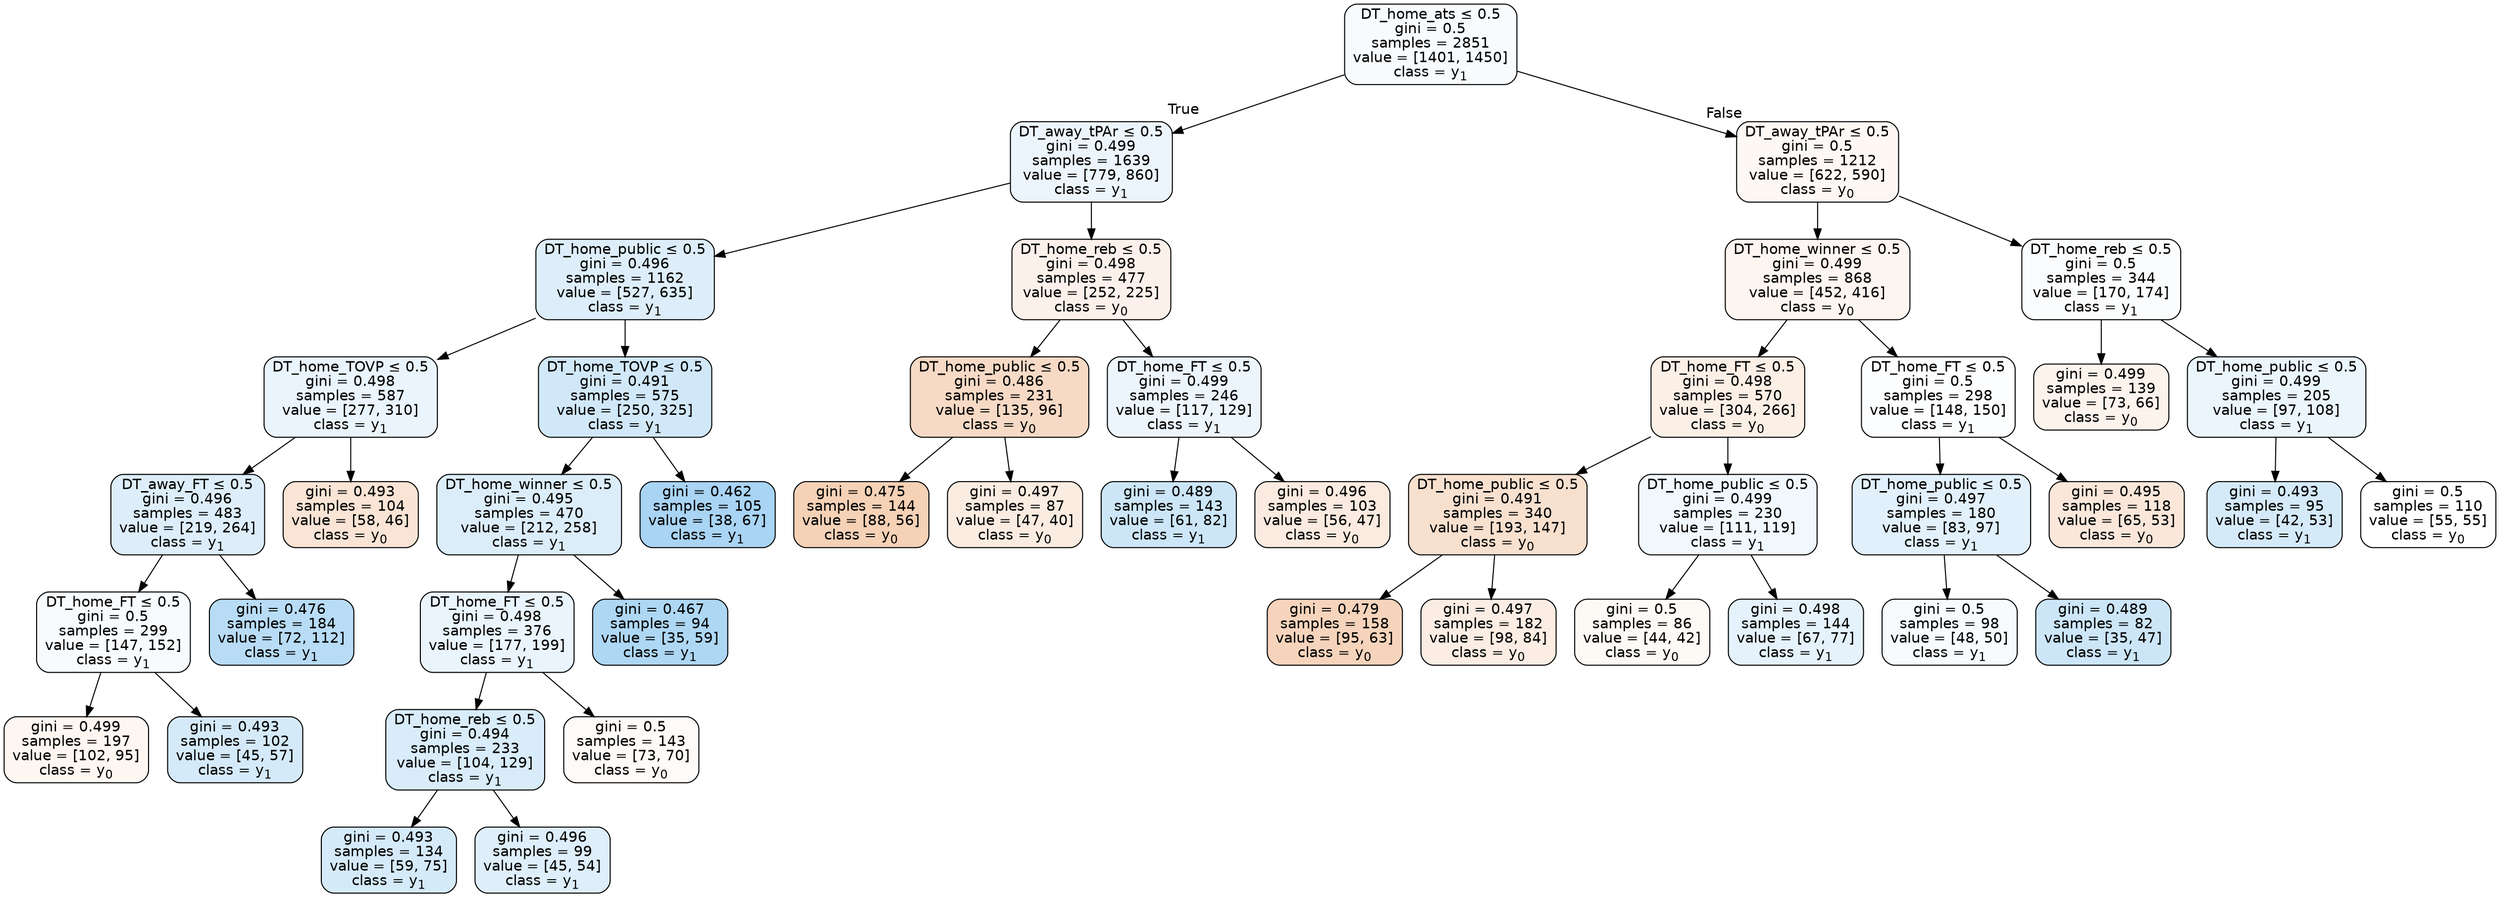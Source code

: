 digraph Tree {
node [shape=box, style="filled, rounded", color="black", fontname=helvetica] ;
edge [fontname=helvetica] ;
0 [label=<DT_home_ats &le; 0.5<br/>gini = 0.5<br/>samples = 2851<br/>value = [1401, 1450]<br/>class = y<SUB>1</SUB>>, fillcolor="#399de509"] ;
1 [label=<DT_away_tPAr &le; 0.5<br/>gini = 0.499<br/>samples = 1639<br/>value = [779, 860]<br/>class = y<SUB>1</SUB>>, fillcolor="#399de518"] ;
0 -> 1 [labeldistance=2.5, labelangle=45, headlabel="True"] ;
2 [label=<DT_home_public &le; 0.5<br/>gini = 0.496<br/>samples = 1162<br/>value = [527, 635]<br/>class = y<SUB>1</SUB>>, fillcolor="#399de52b"] ;
1 -> 2 ;
3 [label=<DT_home_TOVP &le; 0.5<br/>gini = 0.498<br/>samples = 587<br/>value = [277, 310]<br/>class = y<SUB>1</SUB>>, fillcolor="#399de51b"] ;
2 -> 3 ;
4 [label=<DT_away_FT &le; 0.5<br/>gini = 0.496<br/>samples = 483<br/>value = [219, 264]<br/>class = y<SUB>1</SUB>>, fillcolor="#399de52b"] ;
3 -> 4 ;
5 [label=<DT_home_FT &le; 0.5<br/>gini = 0.5<br/>samples = 299<br/>value = [147, 152]<br/>class = y<SUB>1</SUB>>, fillcolor="#399de508"] ;
4 -> 5 ;
6 [label=<gini = 0.499<br/>samples = 197<br/>value = [102, 95]<br/>class = y<SUB>0</SUB>>, fillcolor="#e5813911"] ;
5 -> 6 ;
7 [label=<gini = 0.493<br/>samples = 102<br/>value = [45, 57]<br/>class = y<SUB>1</SUB>>, fillcolor="#399de536"] ;
5 -> 7 ;
8 [label=<gini = 0.476<br/>samples = 184<br/>value = [72, 112]<br/>class = y<SUB>1</SUB>>, fillcolor="#399de55b"] ;
4 -> 8 ;
9 [label=<gini = 0.493<br/>samples = 104<br/>value = [58, 46]<br/>class = y<SUB>0</SUB>>, fillcolor="#e5813935"] ;
3 -> 9 ;
10 [label=<DT_home_TOVP &le; 0.5<br/>gini = 0.491<br/>samples = 575<br/>value = [250, 325]<br/>class = y<SUB>1</SUB>>, fillcolor="#399de53b"] ;
2 -> 10 ;
11 [label=<DT_home_winner &le; 0.5<br/>gini = 0.495<br/>samples = 470<br/>value = [212, 258]<br/>class = y<SUB>1</SUB>>, fillcolor="#399de52d"] ;
10 -> 11 ;
12 [label=<DT_home_FT &le; 0.5<br/>gini = 0.498<br/>samples = 376<br/>value = [177, 199]<br/>class = y<SUB>1</SUB>>, fillcolor="#399de51c"] ;
11 -> 12 ;
13 [label=<DT_home_reb &le; 0.5<br/>gini = 0.494<br/>samples = 233<br/>value = [104, 129]<br/>class = y<SUB>1</SUB>>, fillcolor="#399de531"] ;
12 -> 13 ;
14 [label=<gini = 0.493<br/>samples = 134<br/>value = [59, 75]<br/>class = y<SUB>1</SUB>>, fillcolor="#399de536"] ;
13 -> 14 ;
15 [label=<gini = 0.496<br/>samples = 99<br/>value = [45, 54]<br/>class = y<SUB>1</SUB>>, fillcolor="#399de52a"] ;
13 -> 15 ;
16 [label=<gini = 0.5<br/>samples = 143<br/>value = [73, 70]<br/>class = y<SUB>0</SUB>>, fillcolor="#e581390a"] ;
12 -> 16 ;
17 [label=<gini = 0.467<br/>samples = 94<br/>value = [35, 59]<br/>class = y<SUB>1</SUB>>, fillcolor="#399de568"] ;
11 -> 17 ;
18 [label=<gini = 0.462<br/>samples = 105<br/>value = [38, 67]<br/>class = y<SUB>1</SUB>>, fillcolor="#399de56e"] ;
10 -> 18 ;
19 [label=<DT_home_reb &le; 0.5<br/>gini = 0.498<br/>samples = 477<br/>value = [252, 225]<br/>class = y<SUB>0</SUB>>, fillcolor="#e581391b"] ;
1 -> 19 ;
20 [label=<DT_home_public &le; 0.5<br/>gini = 0.486<br/>samples = 231<br/>value = [135, 96]<br/>class = y<SUB>0</SUB>>, fillcolor="#e581394a"] ;
19 -> 20 ;
21 [label=<gini = 0.475<br/>samples = 144<br/>value = [88, 56]<br/>class = y<SUB>0</SUB>>, fillcolor="#e581395d"] ;
20 -> 21 ;
22 [label=<gini = 0.497<br/>samples = 87<br/>value = [47, 40]<br/>class = y<SUB>0</SUB>>, fillcolor="#e5813926"] ;
20 -> 22 ;
23 [label=<DT_home_FT &le; 0.5<br/>gini = 0.499<br/>samples = 246<br/>value = [117, 129]<br/>class = y<SUB>1</SUB>>, fillcolor="#399de518"] ;
19 -> 23 ;
24 [label=<gini = 0.489<br/>samples = 143<br/>value = [61, 82]<br/>class = y<SUB>1</SUB>>, fillcolor="#399de541"] ;
23 -> 24 ;
25 [label=<gini = 0.496<br/>samples = 103<br/>value = [56, 47]<br/>class = y<SUB>0</SUB>>, fillcolor="#e5813929"] ;
23 -> 25 ;
26 [label=<DT_away_tPAr &le; 0.5<br/>gini = 0.5<br/>samples = 1212<br/>value = [622, 590]<br/>class = y<SUB>0</SUB>>, fillcolor="#e581390d"] ;
0 -> 26 [labeldistance=2.5, labelangle=-45, headlabel="False"] ;
27 [label=<DT_home_winner &le; 0.5<br/>gini = 0.499<br/>samples = 868<br/>value = [452, 416]<br/>class = y<SUB>0</SUB>>, fillcolor="#e5813914"] ;
26 -> 27 ;
28 [label=<DT_home_FT &le; 0.5<br/>gini = 0.498<br/>samples = 570<br/>value = [304, 266]<br/>class = y<SUB>0</SUB>>, fillcolor="#e5813920"] ;
27 -> 28 ;
29 [label=<DT_home_public &le; 0.5<br/>gini = 0.491<br/>samples = 340<br/>value = [193, 147]<br/>class = y<SUB>0</SUB>>, fillcolor="#e581393d"] ;
28 -> 29 ;
30 [label=<gini = 0.479<br/>samples = 158<br/>value = [95, 63]<br/>class = y<SUB>0</SUB>>, fillcolor="#e5813956"] ;
29 -> 30 ;
31 [label=<gini = 0.497<br/>samples = 182<br/>value = [98, 84]<br/>class = y<SUB>0</SUB>>, fillcolor="#e5813924"] ;
29 -> 31 ;
32 [label=<DT_home_public &le; 0.5<br/>gini = 0.499<br/>samples = 230<br/>value = [111, 119]<br/>class = y<SUB>1</SUB>>, fillcolor="#399de511"] ;
28 -> 32 ;
33 [label=<gini = 0.5<br/>samples = 86<br/>value = [44, 42]<br/>class = y<SUB>0</SUB>>, fillcolor="#e581390c"] ;
32 -> 33 ;
34 [label=<gini = 0.498<br/>samples = 144<br/>value = [67, 77]<br/>class = y<SUB>1</SUB>>, fillcolor="#399de521"] ;
32 -> 34 ;
35 [label=<DT_home_FT &le; 0.5<br/>gini = 0.5<br/>samples = 298<br/>value = [148, 150]<br/>class = y<SUB>1</SUB>>, fillcolor="#399de503"] ;
27 -> 35 ;
36 [label=<DT_home_public &le; 0.5<br/>gini = 0.497<br/>samples = 180<br/>value = [83, 97]<br/>class = y<SUB>1</SUB>>, fillcolor="#399de525"] ;
35 -> 36 ;
37 [label=<gini = 0.5<br/>samples = 98<br/>value = [48, 50]<br/>class = y<SUB>1</SUB>>, fillcolor="#399de50a"] ;
36 -> 37 ;
38 [label=<gini = 0.489<br/>samples = 82<br/>value = [35, 47]<br/>class = y<SUB>1</SUB>>, fillcolor="#399de541"] ;
36 -> 38 ;
39 [label=<gini = 0.495<br/>samples = 118<br/>value = [65, 53]<br/>class = y<SUB>0</SUB>>, fillcolor="#e581392f"] ;
35 -> 39 ;
40 [label=<DT_home_reb &le; 0.5<br/>gini = 0.5<br/>samples = 344<br/>value = [170, 174]<br/>class = y<SUB>1</SUB>>, fillcolor="#399de506"] ;
26 -> 40 ;
41 [label=<gini = 0.499<br/>samples = 139<br/>value = [73, 66]<br/>class = y<SUB>0</SUB>>, fillcolor="#e5813918"] ;
40 -> 41 ;
42 [label=<DT_home_public &le; 0.5<br/>gini = 0.499<br/>samples = 205<br/>value = [97, 108]<br/>class = y<SUB>1</SUB>>, fillcolor="#399de51a"] ;
40 -> 42 ;
43 [label=<gini = 0.493<br/>samples = 95<br/>value = [42, 53]<br/>class = y<SUB>1</SUB>>, fillcolor="#399de535"] ;
42 -> 43 ;
44 [label=<gini = 0.5<br/>samples = 110<br/>value = [55, 55]<br/>class = y<SUB>0</SUB>>, fillcolor="#e5813900"] ;
42 -> 44 ;
}